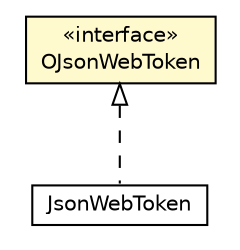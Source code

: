 #!/usr/local/bin/dot
#
# Class diagram 
# Generated by UMLGraph version R5_6-24-gf6e263 (http://www.umlgraph.org/)
#

digraph G {
	edge [fontname="Helvetica",fontsize=10,labelfontname="Helvetica",labelfontsize=10];
	node [fontname="Helvetica",fontsize=10,shape=plaintext];
	nodesep=0.25;
	ranksep=0.5;
	// com.orientechnologies.orient.core.metadata.security.jwt.OJsonWebToken
	c2225629 [label=<<table title="com.orientechnologies.orient.core.metadata.security.jwt.OJsonWebToken" border="0" cellborder="1" cellspacing="0" cellpadding="2" port="p" bgcolor="lemonChiffon" href="./OJsonWebToken.html">
		<tr><td><table border="0" cellspacing="0" cellpadding="1">
<tr><td align="center" balign="center"> &#171;interface&#187; </td></tr>
<tr><td align="center" balign="center"> OJsonWebToken </td></tr>
		</table></td></tr>
		</table>>, URL="./OJsonWebToken.html", fontname="Helvetica", fontcolor="black", fontsize=10.0];
	// com.orientechnologies.orient.server.token.JsonWebToken
	c2226802 [label=<<table title="com.orientechnologies.orient.server.token.JsonWebToken" border="0" cellborder="1" cellspacing="0" cellpadding="2" port="p" href="../../../../server/token/JsonWebToken.html">
		<tr><td><table border="0" cellspacing="0" cellpadding="1">
<tr><td align="center" balign="center"> JsonWebToken </td></tr>
		</table></td></tr>
		</table>>, URL="../../../../server/token/JsonWebToken.html", fontname="Helvetica", fontcolor="black", fontsize=10.0];
	//com.orientechnologies.orient.server.token.JsonWebToken implements com.orientechnologies.orient.core.metadata.security.jwt.OJsonWebToken
	c2225629:p -> c2226802:p [dir=back,arrowtail=empty,style=dashed];
}

